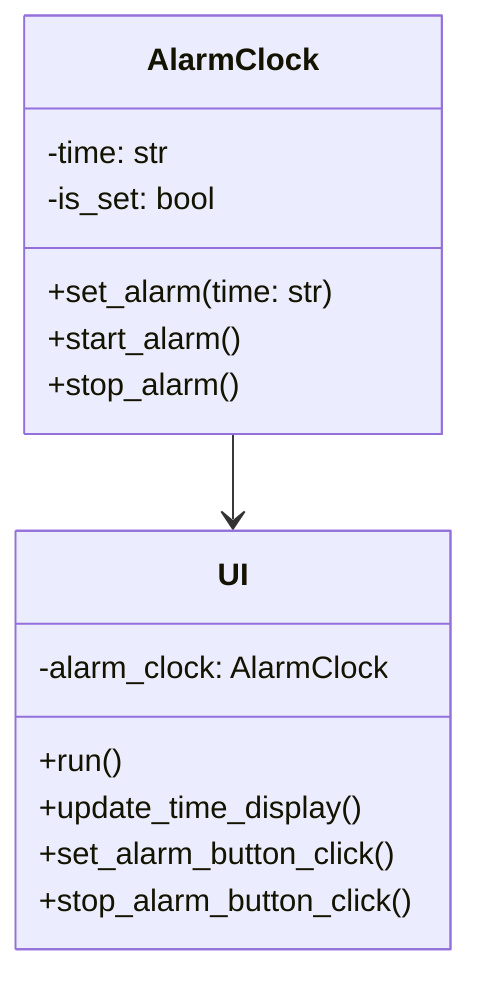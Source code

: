 classDiagram
    class AlarmClock {
        -time: str
        -is_set: bool
        +set_alarm(time: str)
        +start_alarm()
        +stop_alarm()
    }
    class UI {
        -alarm_clock: AlarmClock
        +run()
        +update_time_display()
        +set_alarm_button_click()
        +stop_alarm_button_click()
    }
    AlarmClock --> UI